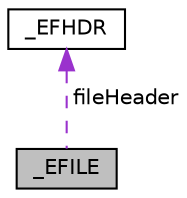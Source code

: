 digraph "_EFILE"
{
 // LATEX_PDF_SIZE
  edge [fontname="Helvetica",fontsize="10",labelfontname="Helvetica",labelfontsize="10"];
  node [fontname="Helvetica",fontsize="10",shape=record];
  Node1 [label="_EFILE",height=0.2,width=0.4,color="black", fillcolor="grey75", style="filled", fontcolor="black",tooltip=" "];
  Node2 -> Node1 [dir="back",color="darkorchid3",fontsize="10",style="dashed",label=" fileHeader" ,fontname="Helvetica"];
  Node2 [label="_EFHDR",height=0.2,width=0.4,color="black", fillcolor="white", style="filled",URL="$d8/d4e/struct__EFHDR.html",tooltip=" "];
}

